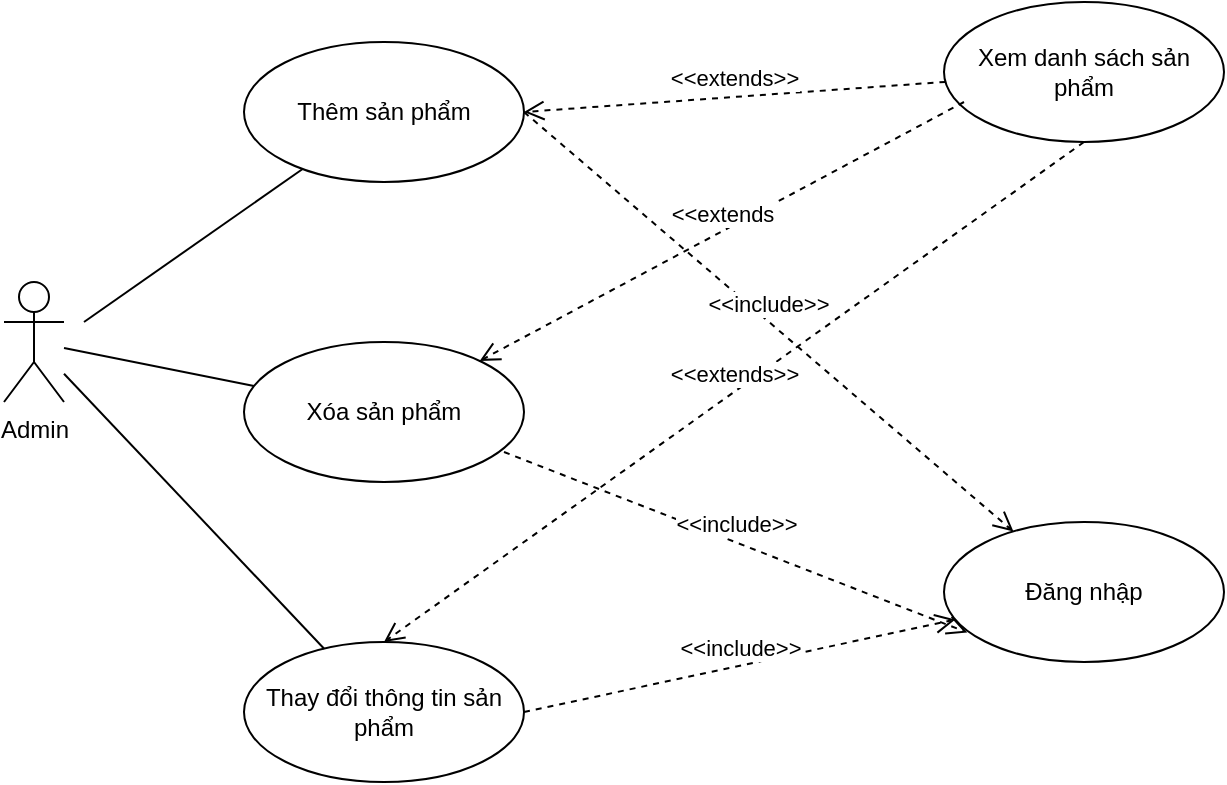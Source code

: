 <mxfile version="12.3.6" type="device" pages="1"><diagram id="Hr-Ept4HPzyVx1a-ZNj1" name="Page-1"><mxGraphModel dx="1024" dy="617" grid="1" gridSize="10" guides="1" tooltips="1" connect="1" arrows="1" fold="1" page="1" pageScale="1" pageWidth="850" pageHeight="1100" math="0" shadow="0"><root><mxCell id="0"/><mxCell id="1" parent="0"/><mxCell id="KmKwTIn8o4_a-xmLW69m-2" value="Admin" style="shape=umlActor;verticalLabelPosition=bottom;labelBackgroundColor=#ffffff;verticalAlign=top;html=1;outlineConnect=0;" parent="1" vertex="1"><mxGeometry x="40" y="170" width="30" height="60" as="geometry"/></mxCell><mxCell id="KmKwTIn8o4_a-xmLW69m-6" value="Thêm sản phẩm" style="ellipse;whiteSpace=wrap;html=1;" parent="1" vertex="1"><mxGeometry x="160" y="50" width="140" height="70" as="geometry"/></mxCell><mxCell id="KmKwTIn8o4_a-xmLW69m-7" value="Xóa sản phẩm" style="ellipse;whiteSpace=wrap;html=1;" parent="1" vertex="1"><mxGeometry x="160" y="200" width="140" height="70" as="geometry"/></mxCell><mxCell id="KmKwTIn8o4_a-xmLW69m-8" value="Thay đổi thông tin sản phẩm" style="ellipse;whiteSpace=wrap;html=1;" parent="1" vertex="1"><mxGeometry x="160" y="350" width="140" height="70" as="geometry"/></mxCell><mxCell id="KmKwTIn8o4_a-xmLW69m-9" value="Đăng nhập" style="ellipse;whiteSpace=wrap;html=1;" parent="1" vertex="1"><mxGeometry x="510" y="290" width="140" height="70" as="geometry"/></mxCell><mxCell id="XFmAaZTQHZ1DkkKWqIkF-1" value="Xem danh sách sản phẩm" style="ellipse;whiteSpace=wrap;html=1;" parent="1" vertex="1"><mxGeometry x="510" y="30" width="140" height="70" as="geometry"/></mxCell><mxCell id="KmKwTIn8o4_a-xmLW69m-10" value="" style="endArrow=none;html=1;" parent="1" target="KmKwTIn8o4_a-xmLW69m-6" edge="1"><mxGeometry width="50" height="50" relative="1" as="geometry"><mxPoint x="80" y="190" as="sourcePoint"/><mxPoint x="140" y="140" as="targetPoint"/></mxGeometry></mxCell><mxCell id="KmKwTIn8o4_a-xmLW69m-11" value="" style="endArrow=none;html=1;" parent="1" source="KmKwTIn8o4_a-xmLW69m-2" target="KmKwTIn8o4_a-xmLW69m-7" edge="1"><mxGeometry width="50" height="50" relative="1" as="geometry"><mxPoint x="150" y="260" as="sourcePoint"/><mxPoint x="150" y="235" as="targetPoint"/></mxGeometry></mxCell><mxCell id="KmKwTIn8o4_a-xmLW69m-12" value="" style="endArrow=none;html=1;" parent="1" source="KmKwTIn8o4_a-xmLW69m-2" target="KmKwTIn8o4_a-xmLW69m-8" edge="1"><mxGeometry width="50" height="50" relative="1" as="geometry"><mxPoint x="110" y="310" as="sourcePoint"/><mxPoint x="110" y="235" as="targetPoint"/></mxGeometry></mxCell><mxCell id="KmKwTIn8o4_a-xmLW69m-14" value="&amp;lt;&amp;lt;include&amp;gt;&amp;gt;" style="html=1;verticalAlign=bottom;endArrow=open;dashed=1;endSize=8;" parent="1" target="KmKwTIn8o4_a-xmLW69m-9" edge="1"><mxGeometry relative="1" as="geometry"><mxPoint x="300" y="85" as="sourcePoint"/><mxPoint x="380" y="195" as="targetPoint"/></mxGeometry></mxCell><mxCell id="KmKwTIn8o4_a-xmLW69m-15" value="&amp;lt;&amp;lt;include&amp;gt;&amp;gt;" style="html=1;verticalAlign=bottom;endArrow=open;dashed=1;endSize=8;entryX=0.083;entryY=0.789;entryDx=0;entryDy=0;entryPerimeter=0;" parent="1" target="KmKwTIn8o4_a-xmLW69m-9" edge="1"><mxGeometry relative="1" as="geometry"><mxPoint x="290" y="255" as="sourcePoint"/><mxPoint x="400" y="145" as="targetPoint"/></mxGeometry></mxCell><mxCell id="KmKwTIn8o4_a-xmLW69m-16" value="&amp;lt;&amp;lt;include&amp;gt;&amp;gt;" style="html=1;verticalAlign=bottom;endArrow=open;dashed=1;endSize=8;" parent="1" target="KmKwTIn8o4_a-xmLW69m-9" edge="1"><mxGeometry relative="1" as="geometry"><mxPoint x="300" y="385" as="sourcePoint"/><mxPoint x="510" y="255" as="targetPoint"/></mxGeometry></mxCell><mxCell id="XFmAaZTQHZ1DkkKWqIkF-3" value="&amp;lt;&amp;lt;extends&amp;gt;&amp;gt;" style="html=1;verticalAlign=bottom;endArrow=open;dashed=1;endSize=8;entryX=1;entryY=0.5;entryDx=0;entryDy=0;" parent="1" source="XFmAaZTQHZ1DkkKWqIkF-1" target="KmKwTIn8o4_a-xmLW69m-6" edge="1"><mxGeometry relative="1" as="geometry"><mxPoint x="510" y="50" as="sourcePoint"/><mxPoint x="430" y="50" as="targetPoint"/></mxGeometry></mxCell><mxCell id="XFmAaZTQHZ1DkkKWqIkF-4" value="&amp;lt;&amp;lt;extends" style="html=1;verticalAlign=bottom;endArrow=open;dashed=1;endSize=8;" parent="1" target="KmKwTIn8o4_a-xmLW69m-7" edge="1"><mxGeometry relative="1" as="geometry"><mxPoint x="520" y="80" as="sourcePoint"/><mxPoint x="440" y="80" as="targetPoint"/></mxGeometry></mxCell><mxCell id="XFmAaZTQHZ1DkkKWqIkF-5" value="&amp;lt;&amp;lt;extends&amp;gt;&amp;gt;" style="html=1;verticalAlign=bottom;endArrow=open;dashed=1;endSize=8;entryX=0.5;entryY=0;entryDx=0;entryDy=0;" parent="1" target="KmKwTIn8o4_a-xmLW69m-8" edge="1"><mxGeometry relative="1" as="geometry"><mxPoint x="580" y="100" as="sourcePoint"/><mxPoint x="500" y="100" as="targetPoint"/></mxGeometry></mxCell></root></mxGraphModel></diagram></mxfile>